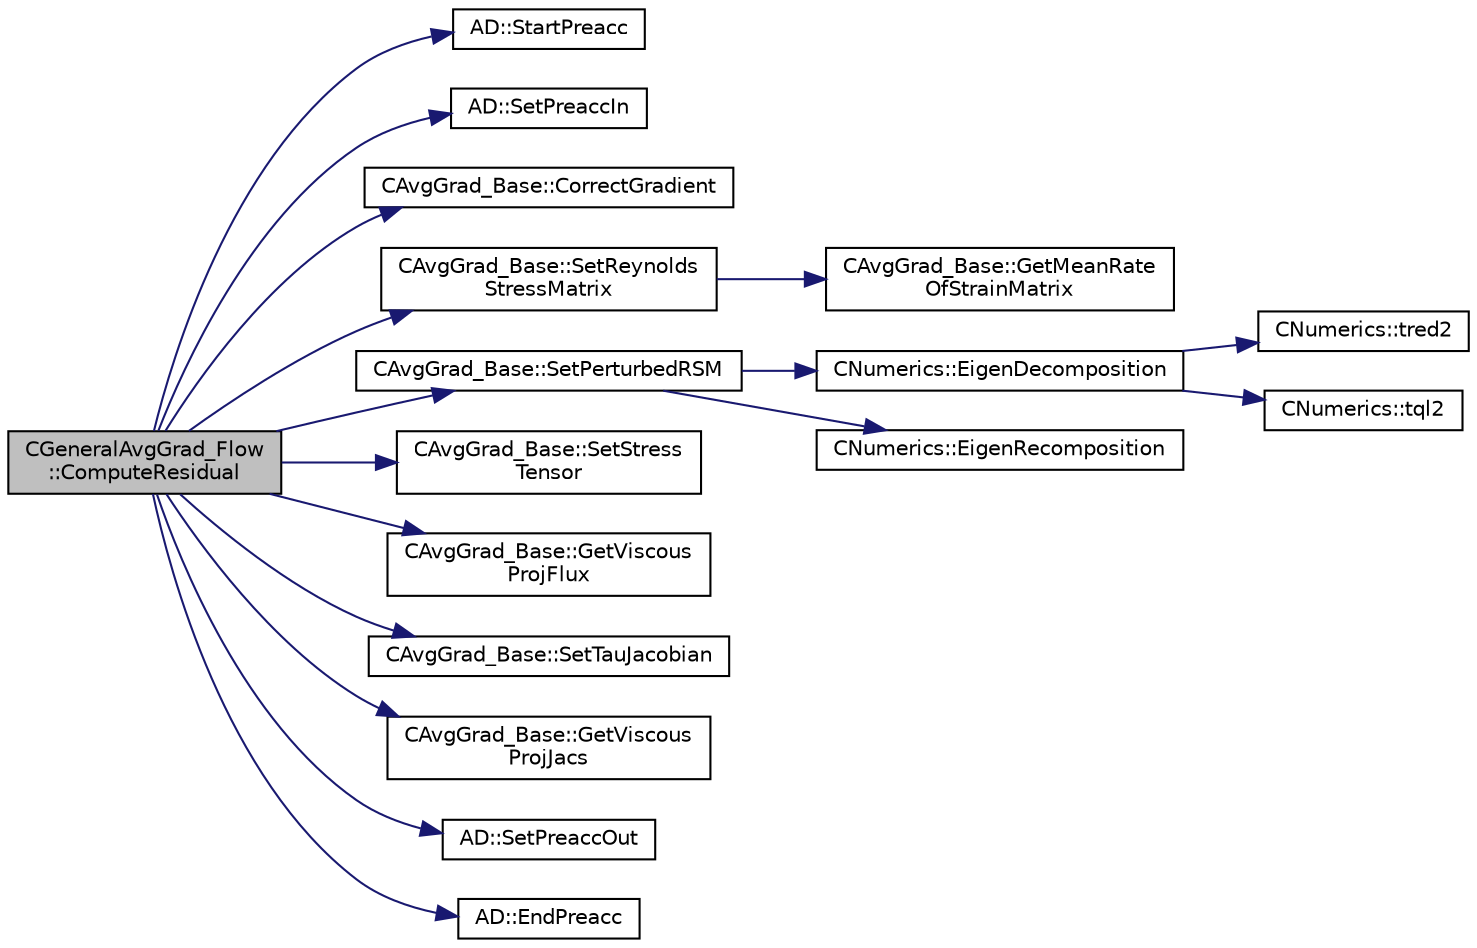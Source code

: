 digraph "CGeneralAvgGrad_Flow::ComputeResidual"
{
  edge [fontname="Helvetica",fontsize="10",labelfontname="Helvetica",labelfontsize="10"];
  node [fontname="Helvetica",fontsize="10",shape=record];
  rankdir="LR";
  Node4 [label="CGeneralAvgGrad_Flow\l::ComputeResidual",height=0.2,width=0.4,color="black", fillcolor="grey75", style="filled", fontcolor="black"];
  Node4 -> Node5 [color="midnightblue",fontsize="10",style="solid",fontname="Helvetica"];
  Node5 [label="AD::StartPreacc",height=0.2,width=0.4,color="black", fillcolor="white", style="filled",URL="$namespace_a_d.html#a2a1e9c4b109fd751e84132c9495de3ff",tooltip="Starts a new preaccumulation section and sets the input variables. "];
  Node4 -> Node6 [color="midnightblue",fontsize="10",style="solid",fontname="Helvetica"];
  Node6 [label="AD::SetPreaccIn",height=0.2,width=0.4,color="black", fillcolor="white", style="filled",URL="$namespace_a_d.html#aad703f3a82e509c88b92ae638f75383c",tooltip="Sets the scalar input of a preaccumulation section. "];
  Node4 -> Node7 [color="midnightblue",fontsize="10",style="solid",fontname="Helvetica"];
  Node7 [label="CAvgGrad_Base::CorrectGradient",height=0.2,width=0.4,color="black", fillcolor="white", style="filled",URL="$class_c_avg_grad___base.html#a470c512dfe09e88794803e92446f0818",tooltip="Apply a correction to the gradient to reduce the truncation error. "];
  Node4 -> Node8 [color="midnightblue",fontsize="10",style="solid",fontname="Helvetica"];
  Node8 [label="CAvgGrad_Base::SetReynolds\lStressMatrix",height=0.2,width=0.4,color="black", fillcolor="white", style="filled",URL="$class_c_avg_grad___base.html#abb9a6cb2c20f802800015908cadec4d9",tooltip="Initialize the Reynolds Stress Matrix. "];
  Node8 -> Node9 [color="midnightblue",fontsize="10",style="solid",fontname="Helvetica"];
  Node9 [label="CAvgGrad_Base::GetMeanRate\lOfStrainMatrix",height=0.2,width=0.4,color="black", fillcolor="white", style="filled",URL="$class_c_avg_grad___base.html#adbd319d8eedb2de5e0c1432eb35fade0",tooltip="Get the mean rate of strain matrix based on velocity gradients. "];
  Node4 -> Node10 [color="midnightblue",fontsize="10",style="solid",fontname="Helvetica"];
  Node10 [label="CAvgGrad_Base::SetPerturbedRSM",height=0.2,width=0.4,color="black", fillcolor="white", style="filled",URL="$class_c_avg_grad___base.html#ab2505232ec88f7ef79d1575537fee1ea",tooltip="Perturb the Reynolds stress tensor based on parameters. "];
  Node10 -> Node11 [color="midnightblue",fontsize="10",style="solid",fontname="Helvetica"];
  Node11 [label="CNumerics::EigenDecomposition",height=0.2,width=0.4,color="black", fillcolor="white", style="filled",URL="$class_c_numerics.html#a8d238ff66beb884300d488c39c3fac96",tooltip="Decomposes the symmetric matrix A_ij, into eigenvectors and eigenvalues. "];
  Node11 -> Node12 [color="midnightblue",fontsize="10",style="solid",fontname="Helvetica"];
  Node12 [label="CNumerics::tred2",height=0.2,width=0.4,color="black", fillcolor="white", style="filled",URL="$class_c_numerics.html#acd1d6d16d5ec49ae0bf895999a2ac8b0",tooltip="tred2 "];
  Node11 -> Node13 [color="midnightblue",fontsize="10",style="solid",fontname="Helvetica"];
  Node13 [label="CNumerics::tql2",height=0.2,width=0.4,color="black", fillcolor="white", style="filled",URL="$class_c_numerics.html#add21b152c88506f60551ae5ea65c9831",tooltip="tql2 "];
  Node10 -> Node14 [color="midnightblue",fontsize="10",style="solid",fontname="Helvetica"];
  Node14 [label="CNumerics::EigenRecomposition",height=0.2,width=0.4,color="black", fillcolor="white", style="filled",URL="$class_c_numerics.html#af2ee3fa8edacef9e0279f7ac0c323a57",tooltip="Recomposes the eigenvectors and eigenvalues into a matrix. "];
  Node4 -> Node15 [color="midnightblue",fontsize="10",style="solid",fontname="Helvetica"];
  Node15 [label="CAvgGrad_Base::SetStress\lTensor",height=0.2,width=0.4,color="black", fillcolor="white", style="filled",URL="$class_c_avg_grad___base.html#a78834d71888152df8585815995703abc",tooltip="Calculate the viscous + turbulent stress tensor. "];
  Node4 -> Node16 [color="midnightblue",fontsize="10",style="solid",fontname="Helvetica"];
  Node16 [label="CAvgGrad_Base::GetViscous\lProjFlux",height=0.2,width=0.4,color="black", fillcolor="white", style="filled",URL="$class_c_avg_grad___base.html#ac6bc0860c8904a418a3189d04615c9fa",tooltip="Compute the projection of the viscous fluxes into a direction. "];
  Node4 -> Node17 [color="midnightblue",fontsize="10",style="solid",fontname="Helvetica"];
  Node17 [label="CAvgGrad_Base::SetTauJacobian",height=0.2,width=0.4,color="black", fillcolor="white", style="filled",URL="$class_c_avg_grad___base.html#ac67127ab3c3a68aaab1ae8060e36556c",tooltip="Calculate the Jacobian of the viscous + turbulent stress tensor. "];
  Node4 -> Node18 [color="midnightblue",fontsize="10",style="solid",fontname="Helvetica"];
  Node18 [label="CAvgGrad_Base::GetViscous\lProjJacs",height=0.2,width=0.4,color="black", fillcolor="white", style="filled",URL="$class_c_avg_grad___base.html#a7d3df94e33f6f421be59457d22c94551",tooltip="TSL-Approximation of Viscous NS Jacobians. "];
  Node4 -> Node19 [color="midnightblue",fontsize="10",style="solid",fontname="Helvetica"];
  Node19 [label="AD::SetPreaccOut",height=0.2,width=0.4,color="black", fillcolor="white", style="filled",URL="$namespace_a_d.html#ab3a80e24a5c8c2beb01131c57dcae4b2",tooltip="Sets the scalar output of a preaccumulation section. "];
  Node4 -> Node20 [color="midnightblue",fontsize="10",style="solid",fontname="Helvetica"];
  Node20 [label="AD::EndPreacc",height=0.2,width=0.4,color="black", fillcolor="white", style="filled",URL="$namespace_a_d.html#a309d057a92faa60a3a760254678ec9ea",tooltip="Ends a preaccumulation section and computes the local Jacobi matrix of a code section using the varia..."];
}
